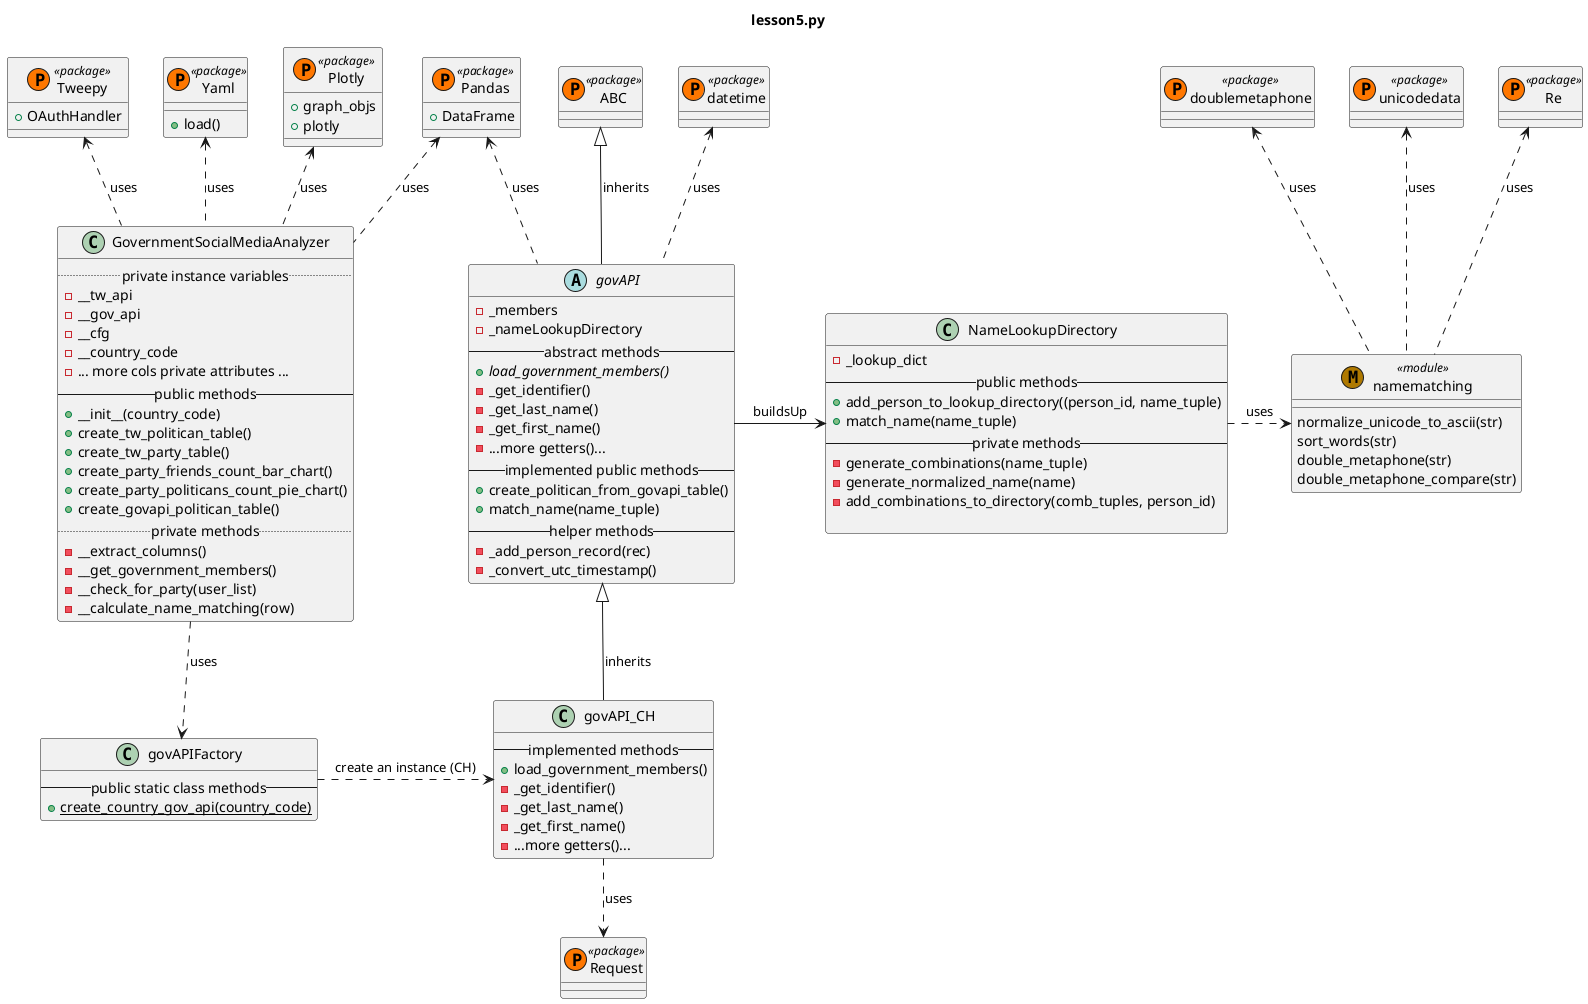 @startuml

title lesson5.py

class Tweepy << (P,#FF7700) package >>  {
   + OAuthHandler
}

class Pandas << (P,#FF7700) package >>  {
  + DataFrame
}

class Yaml << (P,#FF7700) package >>  {
  + load()
}

class Plotly << (P,#FF7700) package >>  {
    + graph_objs
    + plotly
}

class ABC << (P,#FF7700) package >>  {
}

class datetime << (P,#FF7700) package >>  {
}

class Request << (P,#FF7700) package >>  {
}

class Re << (P,#FF7700) package >>  {
}

class doublemetaphone << (P,#FF7700) package >>  {
}

class unicodedata << (P,#FF7700) package >>  {
}

class namematching << (M,#AF7900) module >> {
    normalize_unicode_to_ascii(str)
    sort_words(str)
    double_metaphone(str)
    double_metaphone_compare(str)
}

Re <..namematching: uses
doublemetaphone <.. namematching: uses
unicodedata <.. namematching: uses

class GovernmentSocialMediaAnalyzer {
  .. private instance variables ..
  - __tw_api
  - __gov_api
  - __cfg
  - __country_code
  - ... more cols private attributes ...
  -- public methods --
  + __init__(country_code)
  + create_tw_politican_table()
  + create_tw_party_table()
  + create_party_friends_count_bar_chart()
  + create_party_politicans_count_pie_chart()
  + create_govapi_politican_table()
  .. private methods ..
  - __extract_columns()
  - __get_government_members()
  - __check_for_party(user_list)
  - __calculate_name_matching(row)
}

Tweepy <.. GovernmentSocialMediaAnalyzer : uses
Pandas <.. GovernmentSocialMediaAnalyzer: uses
Plotly <.. GovernmentSocialMediaAnalyzer: uses
Yaml <.. GovernmentSocialMediaAnalyzer: uses

abstract class govAPI {
  -_members
  -_nameLookupDirectory
  -- abstract methods --
  {abstract} +load_government_members()
  -_get_identifier()
  -_get_last_name()
  -_get_first_name()
  - ...more getters()...
  -- implemented public methods --
  + create_politican_from_govapi_table()
  + match_name(name_tuple)
  -- helper methods --
  - _add_person_record(rec)
  - _convert_utc_timestamp()
}

class "NameLookupDirectory" as nld {
  - _lookup_dict
  -- public methods --
  + add_person_to_lookup_directory((person_id, name_tuple)
  + match_name(name_tuple)
  -- private methods --
  - generate_combinations(name_tuple)
  - generate_normalized_name(name)
  - add_combinations_to_directory(comb_tuples, person_id)

}

govAPI -> nld: buildsUp
nld .> namematching : uses


ABC <|-- govAPI: inherits
datetime <.. govAPI: uses
Pandas <.. govAPI: uses

class govAPI_CH {
      -- implemented methods --
      +load_government_members()
      -_get_identifier()
      -_get_last_name()
      -_get_first_name()
      - ...more getters()...
}
govAPI <|-- govAPI_CH: inherits
GovernmentSocialMediaAnalyzer ..> govAPIFactory: uses

class govAPIFactory {
  -- public static class methods  --
  {static} + create_country_gov_api(country_code)
}
govAPIFactory .> govAPI_CH: create an instance (CH)

govAPI_CH ..> Request: uses


@enduml